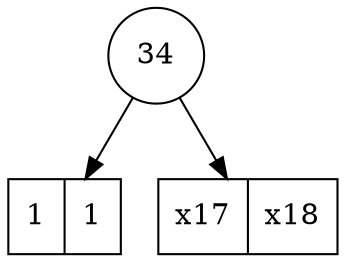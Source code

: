 digraph G {
	Dec_0_1 [shape=circle, label="34"]
	Dec_0_1 -> Ele_1_3
	Ele_1_3 [shape=record,label="<f0> 1|<f1> 1"]
	Dec_0_1 -> Ele_1_4
	Ele_1_4 [shape=record,label="<f0> x17|<f1> x18"]
}

